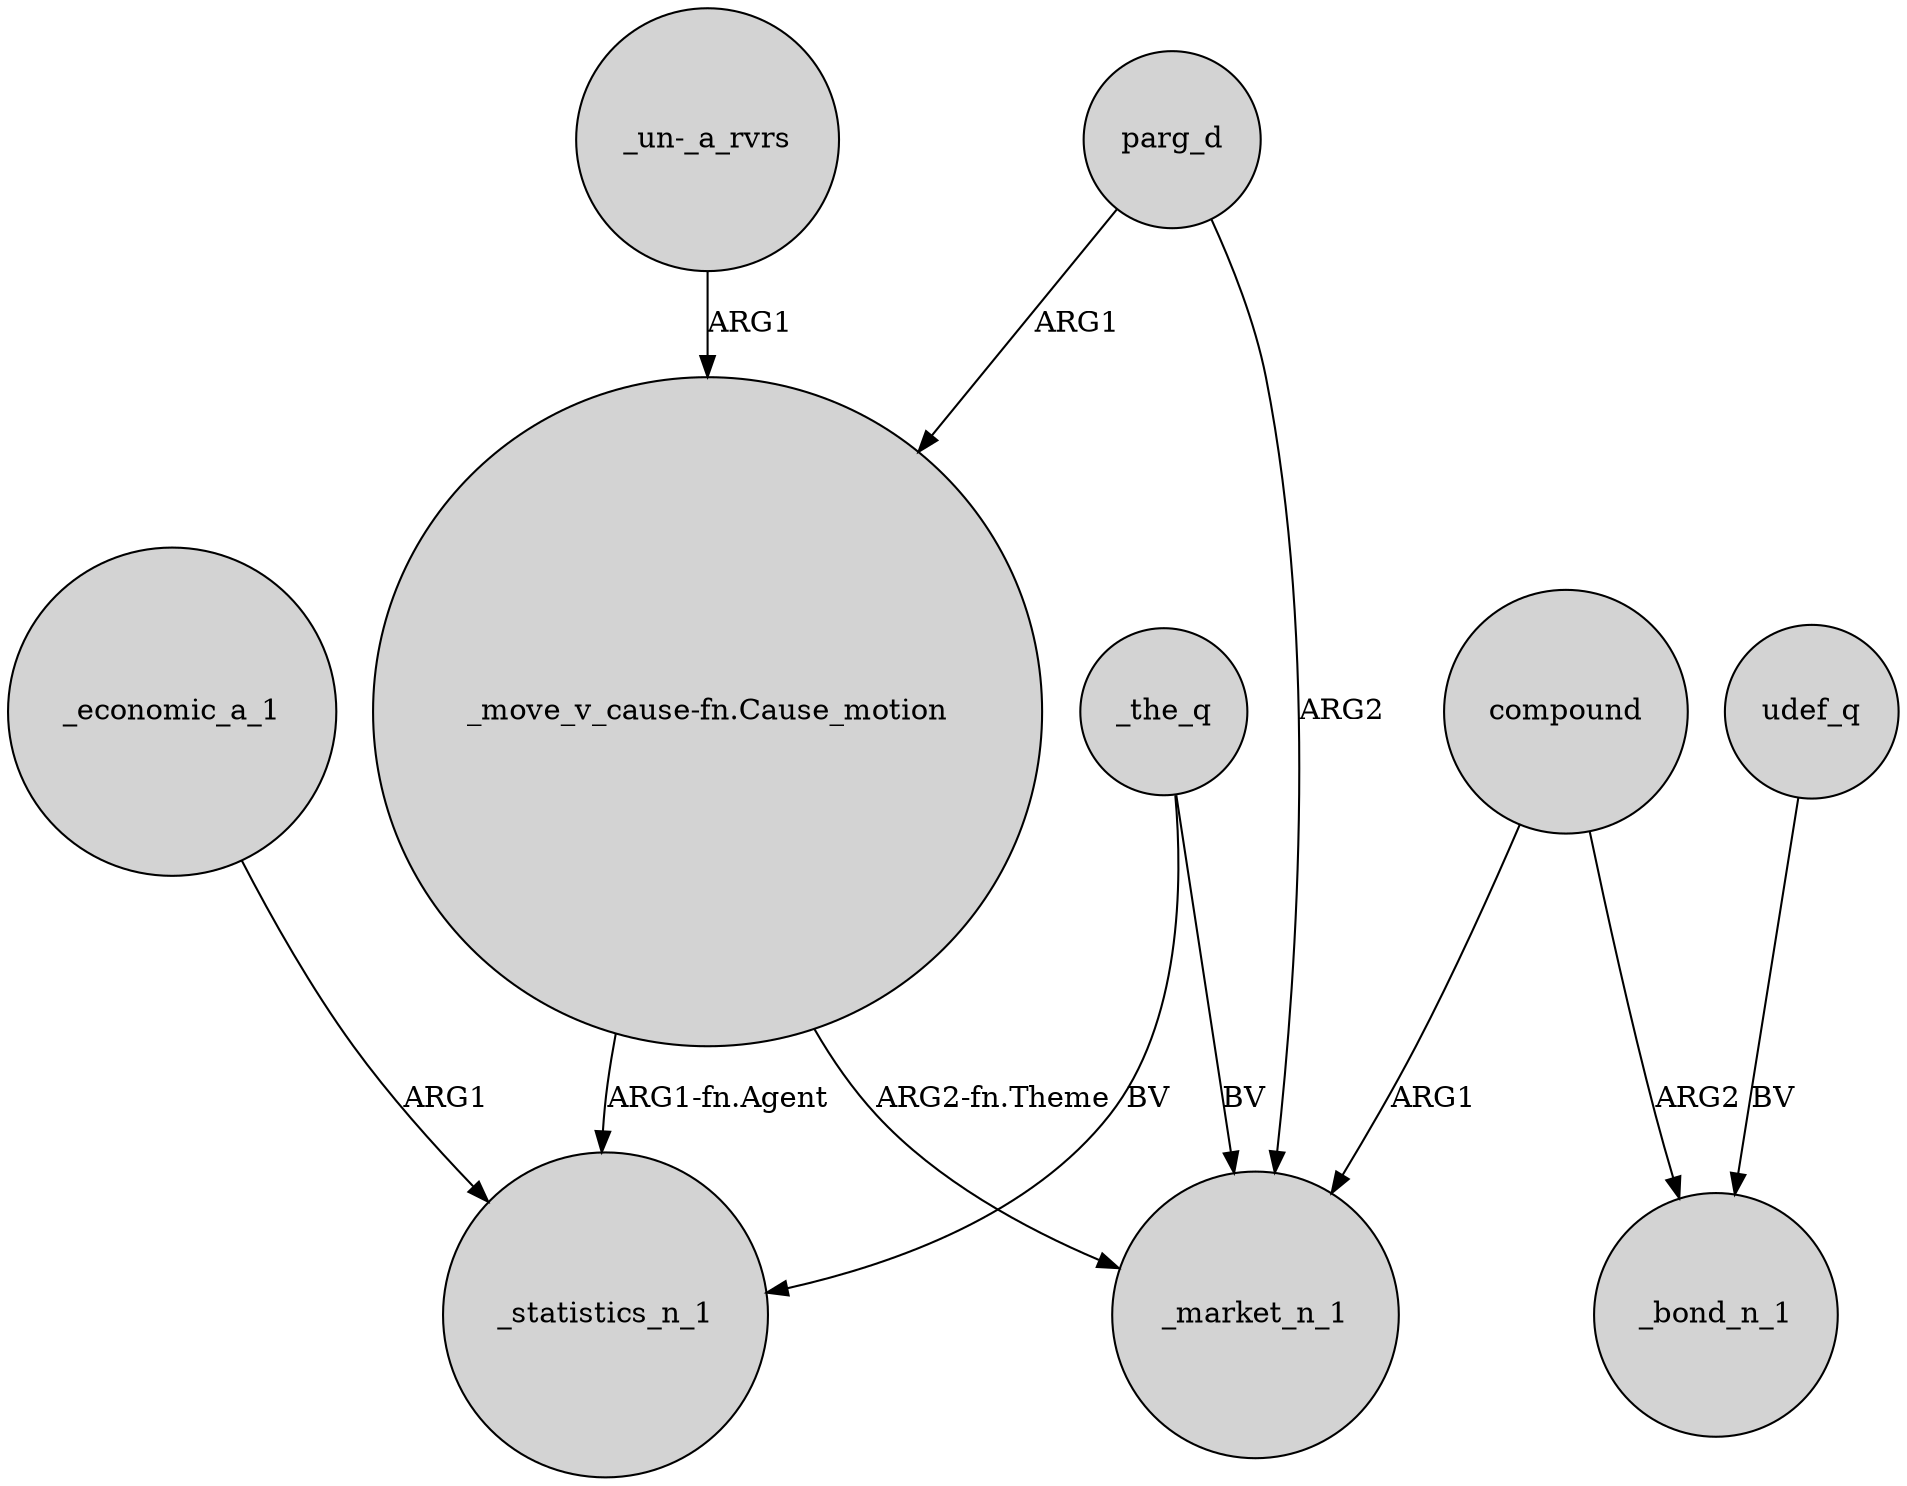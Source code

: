 digraph {
	node [shape=circle style=filled]
	_the_q -> _statistics_n_1 [label=BV]
	parg_d -> _market_n_1 [label=ARG2]
	parg_d -> "_move_v_cause-fn.Cause_motion" [label=ARG1]
	compound -> _bond_n_1 [label=ARG2]
	"_move_v_cause-fn.Cause_motion" -> _statistics_n_1 [label="ARG1-fn.Agent"]
	_economic_a_1 -> _statistics_n_1 [label=ARG1]
	udef_q -> _bond_n_1 [label=BV]
	"_un-_a_rvrs" -> "_move_v_cause-fn.Cause_motion" [label=ARG1]
	compound -> _market_n_1 [label=ARG1]
	"_move_v_cause-fn.Cause_motion" -> _market_n_1 [label="ARG2-fn.Theme"]
	_the_q -> _market_n_1 [label=BV]
}
